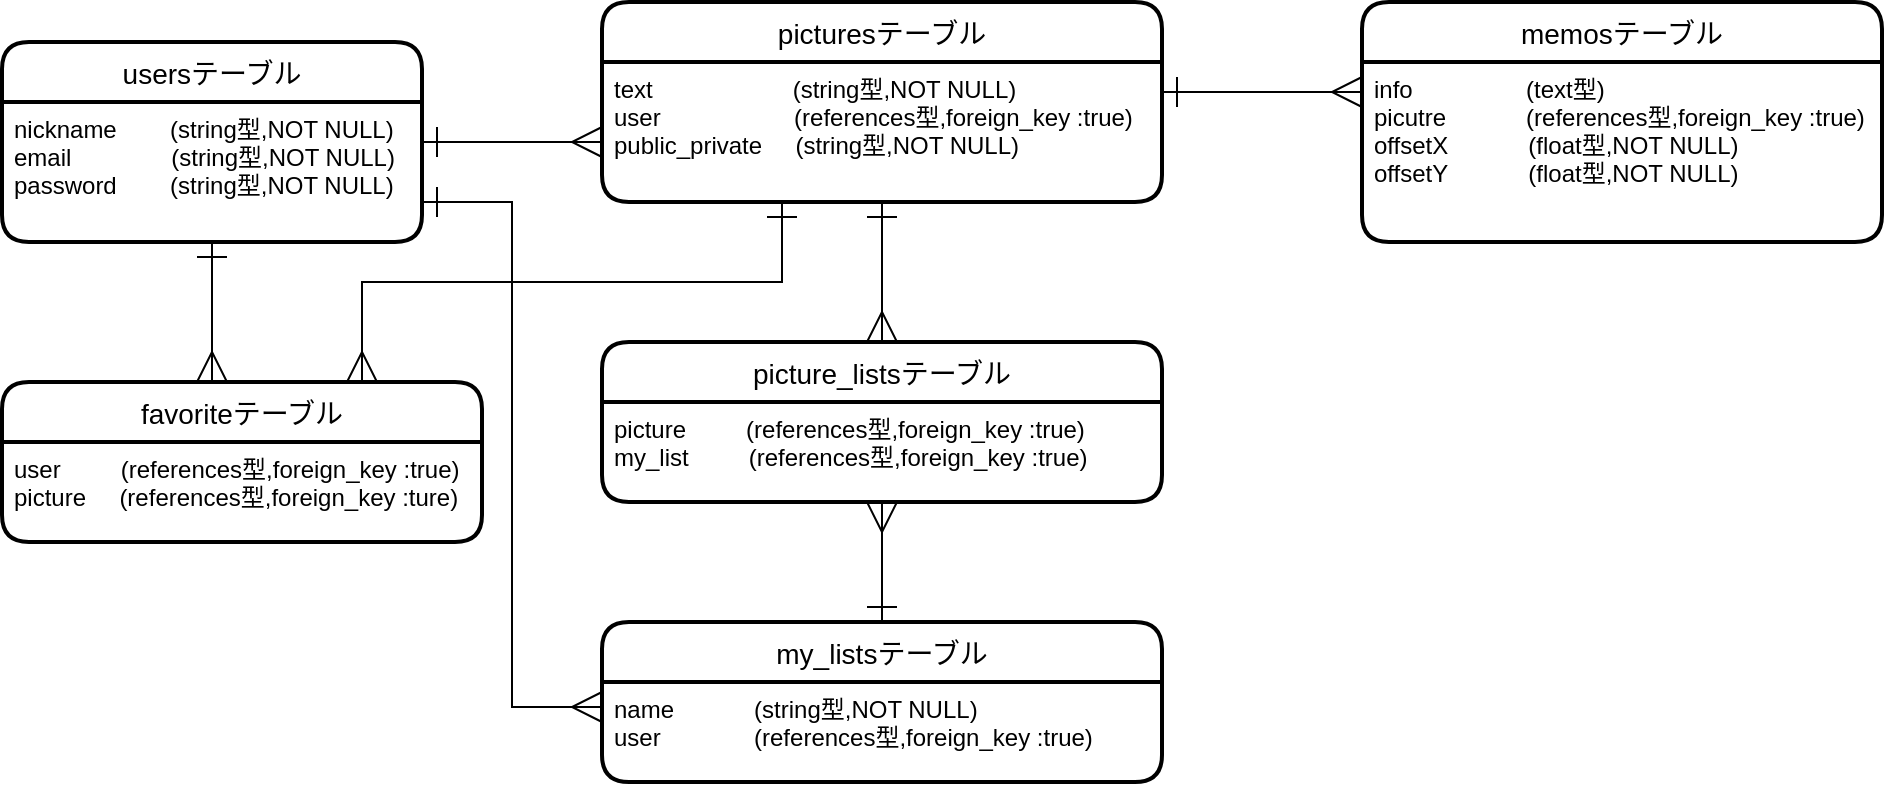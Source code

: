 <mxfile>
    <diagram id="6-snDeikti0_qkXh2ynl" name="ページ1">
        <mxGraphModel dx="699" dy="300" grid="1" gridSize="10" guides="1" tooltips="1" connect="1" arrows="1" fold="1" page="1" pageScale="1" pageWidth="1169" pageHeight="827" math="0" shadow="0">
            <root>
                <mxCell id="0"/>
                <mxCell id="1" parent="0"/>
                <mxCell id="9" style="edgeStyle=orthogonalEdgeStyle;rounded=0;orthogonalLoop=1;jettySize=auto;html=1;endArrow=ERmany;endFill=0;endSize=13;startArrow=ERone;startFill=0;startSize=13;" parent="1" source="2" edge="1">
                    <mxGeometry relative="1" as="geometry">
                        <mxPoint x="350" y="240" as="targetPoint"/>
                    </mxGeometry>
                </mxCell>
                <mxCell id="2" value="usersテーブル" style="swimlane;childLayout=stackLayout;horizontal=1;startSize=30;horizontalStack=0;rounded=1;fontSize=14;fontStyle=0;strokeWidth=2;resizeParent=0;resizeLast=1;shadow=0;dashed=0;align=center;" parent="1" vertex="1">
                    <mxGeometry x="50" y="190" width="210" height="100" as="geometry"/>
                </mxCell>
                <mxCell id="3" value="nickname        (string型,NOT NULL)&#10;email               (string型,NOT NULL)&#10;password        (string型,NOT NULL)" style="align=left;strokeColor=none;fillColor=none;spacingLeft=4;fontSize=12;verticalAlign=top;resizable=0;rotatable=0;part=1;" parent="2" vertex="1">
                    <mxGeometry y="30" width="210" height="70" as="geometry"/>
                </mxCell>
                <mxCell id="5" value="picturesテーブル" style="swimlane;childLayout=stackLayout;horizontal=1;startSize=30;horizontalStack=0;rounded=1;fontSize=14;fontStyle=0;strokeWidth=2;resizeParent=0;resizeLast=1;shadow=0;dashed=0;align=center;" parent="1" vertex="1">
                    <mxGeometry x="350" y="170" width="280" height="100" as="geometry"/>
                </mxCell>
                <mxCell id="6" value="text                     (string型,NOT NULL)&#10;user                    (references型,foreign_key :true)&#10;public_private     (string型,NOT NULL)" style="align=left;strokeColor=none;fillColor=none;spacingLeft=4;fontSize=12;verticalAlign=top;resizable=0;rotatable=0;part=1;" parent="5" vertex="1">
                    <mxGeometry y="30" width="280" height="70" as="geometry"/>
                </mxCell>
                <mxCell id="25" style="edgeStyle=orthogonalEdgeStyle;rounded=0;orthogonalLoop=1;jettySize=auto;html=1;exitX=0.5;exitY=1;exitDx=0;exitDy=0;startArrow=ERone;startFill=0;startSize=13;endArrow=ERmany;endFill=0;endSize=13;" edge="1" parent="5" source="6" target="6">
                    <mxGeometry relative="1" as="geometry"/>
                </mxCell>
                <mxCell id="7" value="memosテーブル" style="swimlane;childLayout=stackLayout;horizontal=1;startSize=30;horizontalStack=0;rounded=1;fontSize=14;fontStyle=0;strokeWidth=2;resizeParent=0;resizeLast=1;shadow=0;dashed=0;align=center;" parent="1" vertex="1">
                    <mxGeometry x="730" y="170" width="260" height="120" as="geometry"/>
                </mxCell>
                <mxCell id="8" value="info                 (text型)&#10;picutre            (references型,foreign_key :true)&#10;offsetX            (float型,NOT NULL)&#10;offsetY            (float型,NOT NULL)" style="align=left;strokeColor=none;fillColor=none;spacingLeft=4;fontSize=12;verticalAlign=top;resizable=0;rotatable=0;part=1;" parent="7" vertex="1">
                    <mxGeometry y="30" width="260" height="90" as="geometry"/>
                </mxCell>
                <mxCell id="14" style="edgeStyle=orthogonalEdgeStyle;rounded=0;orthogonalLoop=1;jettySize=auto;html=1;startArrow=ERone;startFill=0;startSize=13;endArrow=ERmany;endFill=0;endSize=13;" parent="1" source="6" edge="1">
                    <mxGeometry relative="1" as="geometry">
                        <mxPoint x="730" y="215" as="targetPoint"/>
                        <Array as="points">
                            <mxPoint x="680" y="215"/>
                            <mxPoint x="680" y="215"/>
                        </Array>
                    </mxGeometry>
                </mxCell>
                <mxCell id="15" value="favoriteテーブル" style="swimlane;childLayout=stackLayout;horizontal=1;startSize=30;horizontalStack=0;rounded=1;fontSize=14;fontStyle=0;strokeWidth=2;resizeParent=0;resizeLast=1;shadow=0;dashed=0;align=center;" parent="1" vertex="1">
                    <mxGeometry x="50" y="360" width="240" height="80" as="geometry"/>
                </mxCell>
                <mxCell id="16" value="user         (references型,foreign_key :true)&#10;picture     (references型,foreign_key :ture)" style="align=left;strokeColor=none;fillColor=none;spacingLeft=4;fontSize=12;verticalAlign=top;resizable=0;rotatable=0;part=1;" parent="15" vertex="1">
                    <mxGeometry y="30" width="240" height="50" as="geometry"/>
                </mxCell>
                <mxCell id="17" style="edgeStyle=orthogonalEdgeStyle;rounded=0;orthogonalLoop=1;jettySize=auto;html=1;endArrow=ERmany;endFill=0;startSize=13;endSize=13;startArrow=ERone;startFill=0;" parent="1" source="3" edge="1">
                    <mxGeometry relative="1" as="geometry">
                        <mxPoint x="155" y="360" as="targetPoint"/>
                        <Array as="points">
                            <mxPoint x="155" y="357"/>
                            <mxPoint x="155" y="357"/>
                        </Array>
                    </mxGeometry>
                </mxCell>
                <mxCell id="18" style="edgeStyle=orthogonalEdgeStyle;rounded=0;orthogonalLoop=1;jettySize=auto;html=1;entryX=0.75;entryY=0;entryDx=0;entryDy=0;startArrow=ERone;startFill=0;startSize=13;endArrow=ERmany;endFill=0;endSize=13;" parent="1" source="6" target="15" edge="1">
                    <mxGeometry relative="1" as="geometry">
                        <mxPoint x="440" y="289" as="sourcePoint"/>
                        <Array as="points">
                            <mxPoint x="440" y="310"/>
                            <mxPoint x="230" y="310"/>
                        </Array>
                    </mxGeometry>
                </mxCell>
                <mxCell id="24" style="edgeStyle=orthogonalEdgeStyle;rounded=0;orthogonalLoop=1;jettySize=auto;html=1;entryX=0.5;entryY=1;entryDx=0;entryDy=0;startArrow=ERone;startFill=0;startSize=13;endArrow=ERmany;endFill=0;endSize=13;" edge="1" parent="1" source="19" target="22">
                    <mxGeometry relative="1" as="geometry"/>
                </mxCell>
                <mxCell id="19" value="my_listsテーブル" style="swimlane;childLayout=stackLayout;horizontal=1;startSize=30;horizontalStack=0;rounded=1;fontSize=14;fontStyle=0;strokeWidth=2;resizeParent=0;resizeLast=1;shadow=0;dashed=0;align=center;" vertex="1" parent="1">
                    <mxGeometry x="350" y="480" width="280" height="80" as="geometry"/>
                </mxCell>
                <mxCell id="20" value="name            (string型,NOT NULL)&#10;user              (references型,foreign_key :true)" style="align=left;strokeColor=none;fillColor=none;spacingLeft=4;fontSize=12;verticalAlign=top;resizable=0;rotatable=0;part=1;" vertex="1" parent="19">
                    <mxGeometry y="30" width="280" height="50" as="geometry"/>
                </mxCell>
                <mxCell id="21" value="picture_listsテーブル" style="swimlane;childLayout=stackLayout;horizontal=1;startSize=30;horizontalStack=0;rounded=1;fontSize=14;fontStyle=0;strokeWidth=2;resizeParent=0;resizeLast=1;shadow=0;dashed=0;align=center;" vertex="1" parent="1">
                    <mxGeometry x="350" y="340" width="280" height="80" as="geometry"/>
                </mxCell>
                <mxCell id="22" value="picture         (references型,foreign_key :true)&#10;my_list         (references型,foreign_key :true)" style="align=left;strokeColor=none;fillColor=none;spacingLeft=4;fontSize=12;verticalAlign=top;resizable=0;rotatable=0;part=1;" vertex="1" parent="21">
                    <mxGeometry y="30" width="280" height="50" as="geometry"/>
                </mxCell>
                <mxCell id="23" style="edgeStyle=orthogonalEdgeStyle;rounded=0;orthogonalLoop=1;jettySize=auto;html=1;entryX=0.5;entryY=0;entryDx=0;entryDy=0;endArrow=ERmany;endFill=0;startSize=13;endSize=13;startArrow=ERone;startFill=0;" edge="1" parent="1" source="6" target="21">
                    <mxGeometry relative="1" as="geometry"/>
                </mxCell>
                <mxCell id="26" style="edgeStyle=orthogonalEdgeStyle;rounded=0;orthogonalLoop=1;jettySize=auto;html=1;entryX=0;entryY=0.25;entryDx=0;entryDy=0;startArrow=ERone;startFill=0;startSize=13;endArrow=ERmany;endFill=0;endSize=13;" edge="1" parent="1" source="3" target="20">
                    <mxGeometry relative="1" as="geometry">
                        <Array as="points">
                            <mxPoint x="305" y="270"/>
                            <mxPoint x="305" y="523"/>
                        </Array>
                    </mxGeometry>
                </mxCell>
            </root>
        </mxGraphModel>
    </diagram>
</mxfile>